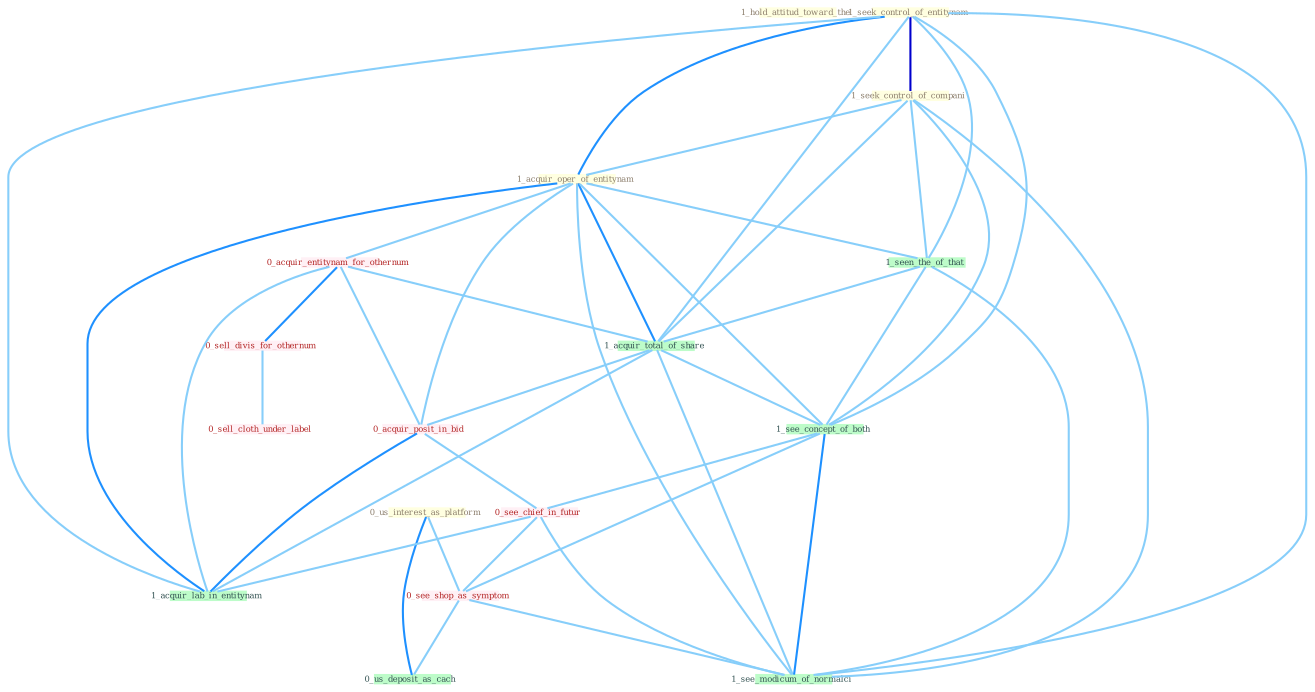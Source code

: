 Graph G{ 
    node
    [shape=polygon,style=filled,width=.5,height=.06,color="#BDFCC9",fixedsize=true,fontsize=4,
    fontcolor="#2f4f4f"];
    {node
    [color="#ffffe0", fontcolor="#8b7d6b"] "1_hold_attitud_toward_the " "0_us_interest_as_platform " "1_seek_control_of_entitynam " "1_seek_control_of_compani " "1_acquir_oper_of_entitynam "}
{node [color="#fff0f5", fontcolor="#b22222"] "0_acquir_entitynam_for_othernum " "0_sell_divis_for_othernum " "0_sell_cloth_under_label " "0_acquir_posit_in_bid " "0_see_chief_in_futur " "0_see_shop_as_symptom "}
edge [color="#B0E2FF"];

	"0_us_interest_as_platform " -- "0_see_shop_as_symptom " [w="1", color="#87cefa" ];
	"0_us_interest_as_platform " -- "0_us_deposit_as_cach " [w="2", color="#1e90ff" , len=0.8];
	"1_seek_control_of_entitynam " -- "1_seek_control_of_compani " [w="3", color="#0000cd" , len=0.6];
	"1_seek_control_of_entitynam " -- "1_acquir_oper_of_entitynam " [w="2", color="#1e90ff" , len=0.8];
	"1_seek_control_of_entitynam " -- "1_seen_the_of_that " [w="1", color="#87cefa" ];
	"1_seek_control_of_entitynam " -- "1_acquir_total_of_share " [w="1", color="#87cefa" ];
	"1_seek_control_of_entitynam " -- "1_see_concept_of_both " [w="1", color="#87cefa" ];
	"1_seek_control_of_entitynam " -- "1_acquir_lab_in_entitynam " [w="1", color="#87cefa" ];
	"1_seek_control_of_entitynam " -- "1_see_modicum_of_normalci " [w="1", color="#87cefa" ];
	"1_seek_control_of_compani " -- "1_acquir_oper_of_entitynam " [w="1", color="#87cefa" ];
	"1_seek_control_of_compani " -- "1_seen_the_of_that " [w="1", color="#87cefa" ];
	"1_seek_control_of_compani " -- "1_acquir_total_of_share " [w="1", color="#87cefa" ];
	"1_seek_control_of_compani " -- "1_see_concept_of_both " [w="1", color="#87cefa" ];
	"1_seek_control_of_compani " -- "1_see_modicum_of_normalci " [w="1", color="#87cefa" ];
	"1_acquir_oper_of_entitynam " -- "0_acquir_entitynam_for_othernum " [w="1", color="#87cefa" ];
	"1_acquir_oper_of_entitynam " -- "1_seen_the_of_that " [w="1", color="#87cefa" ];
	"1_acquir_oper_of_entitynam " -- "1_acquir_total_of_share " [w="2", color="#1e90ff" , len=0.8];
	"1_acquir_oper_of_entitynam " -- "0_acquir_posit_in_bid " [w="1", color="#87cefa" ];
	"1_acquir_oper_of_entitynam " -- "1_see_concept_of_both " [w="1", color="#87cefa" ];
	"1_acquir_oper_of_entitynam " -- "1_acquir_lab_in_entitynam " [w="2", color="#1e90ff" , len=0.8];
	"1_acquir_oper_of_entitynam " -- "1_see_modicum_of_normalci " [w="1", color="#87cefa" ];
	"0_acquir_entitynam_for_othernum " -- "0_sell_divis_for_othernum " [w="2", color="#1e90ff" , len=0.8];
	"0_acquir_entitynam_for_othernum " -- "1_acquir_total_of_share " [w="1", color="#87cefa" ];
	"0_acquir_entitynam_for_othernum " -- "0_acquir_posit_in_bid " [w="1", color="#87cefa" ];
	"0_acquir_entitynam_for_othernum " -- "1_acquir_lab_in_entitynam " [w="1", color="#87cefa" ];
	"1_seen_the_of_that " -- "1_acquir_total_of_share " [w="1", color="#87cefa" ];
	"1_seen_the_of_that " -- "1_see_concept_of_both " [w="1", color="#87cefa" ];
	"1_seen_the_of_that " -- "1_see_modicum_of_normalci " [w="1", color="#87cefa" ];
	"0_sell_divis_for_othernum " -- "0_sell_cloth_under_label " [w="1", color="#87cefa" ];
	"1_acquir_total_of_share " -- "0_acquir_posit_in_bid " [w="1", color="#87cefa" ];
	"1_acquir_total_of_share " -- "1_see_concept_of_both " [w="1", color="#87cefa" ];
	"1_acquir_total_of_share " -- "1_acquir_lab_in_entitynam " [w="1", color="#87cefa" ];
	"1_acquir_total_of_share " -- "1_see_modicum_of_normalci " [w="1", color="#87cefa" ];
	"0_acquir_posit_in_bid " -- "0_see_chief_in_futur " [w="1", color="#87cefa" ];
	"0_acquir_posit_in_bid " -- "1_acquir_lab_in_entitynam " [w="2", color="#1e90ff" , len=0.8];
	"1_see_concept_of_both " -- "0_see_chief_in_futur " [w="1", color="#87cefa" ];
	"1_see_concept_of_both " -- "0_see_shop_as_symptom " [w="1", color="#87cefa" ];
	"1_see_concept_of_both " -- "1_see_modicum_of_normalci " [w="2", color="#1e90ff" , len=0.8];
	"0_see_chief_in_futur " -- "0_see_shop_as_symptom " [w="1", color="#87cefa" ];
	"0_see_chief_in_futur " -- "1_acquir_lab_in_entitynam " [w="1", color="#87cefa" ];
	"0_see_chief_in_futur " -- "1_see_modicum_of_normalci " [w="1", color="#87cefa" ];
	"0_see_shop_as_symptom " -- "0_us_deposit_as_cach " [w="1", color="#87cefa" ];
	"0_see_shop_as_symptom " -- "1_see_modicum_of_normalci " [w="1", color="#87cefa" ];
}
